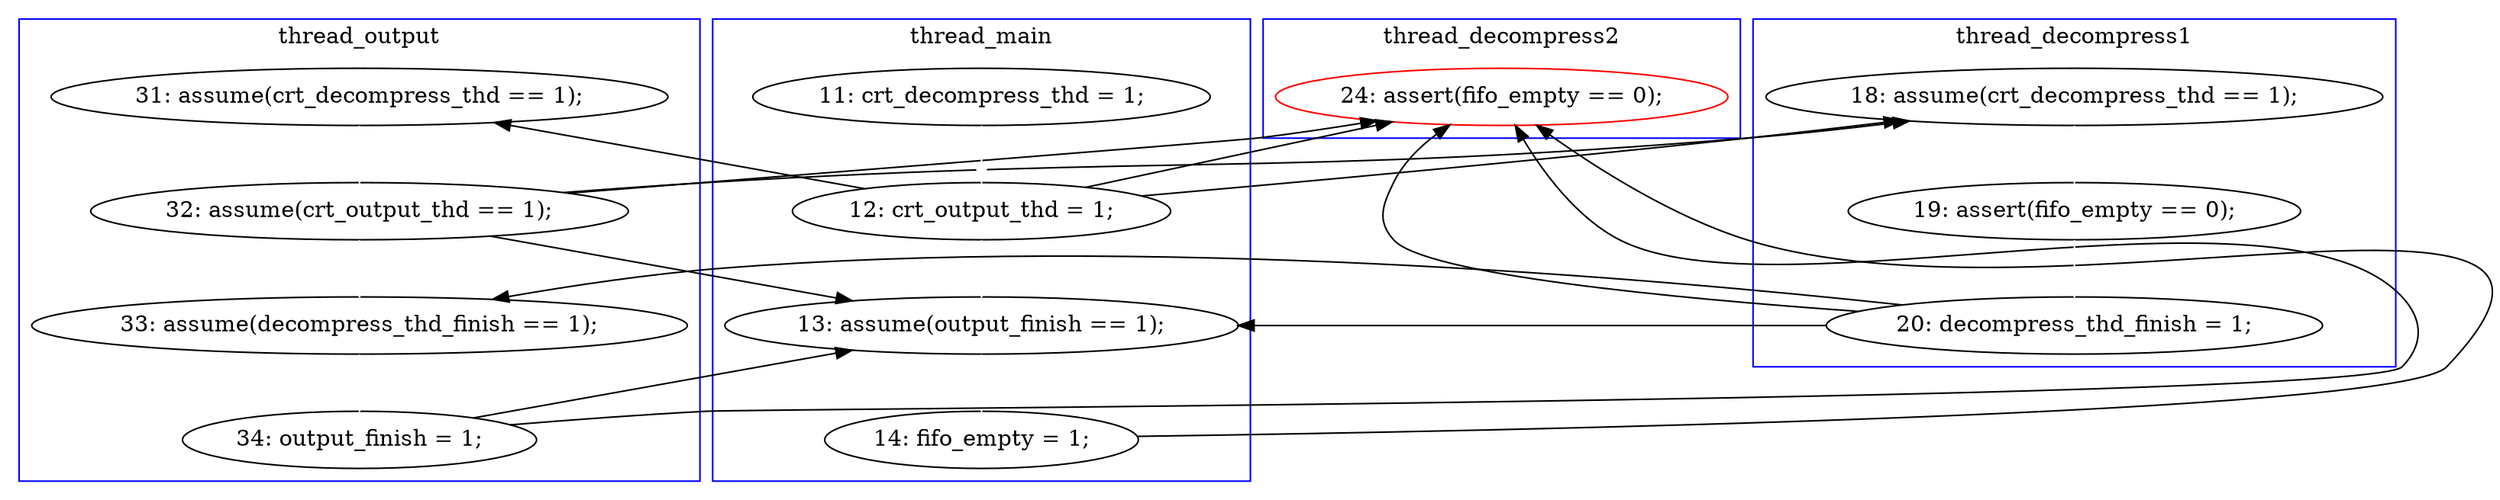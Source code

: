 digraph Counterexample {
	12 -> 14 [color = white, style = solid]
	10 -> 12 [color = black, style = solid, constraint = false]
	17 -> 23 [color = black, style = solid, constraint = false]
	14 -> 23 [color = black, style = solid, constraint = false]
	10 -> 32 [color = black, style = solid, constraint = false]
	14 -> 15 [color = black, style = solid, constraint = false]
	20 -> 23 [color = black, style = solid, constraint = false]
	25 -> 32 [color = black, style = solid, constraint = false]
	17 -> 32 [color = black, style = solid, constraint = false]
	19 -> 20 [color = white, style = solid]
	16 -> 17 [color = white, style = solid]
	14 -> 32 [color = black, style = solid, constraint = false]
	20 -> 32 [color = black, style = solid, constraint = false]
	15 -> 16 [color = white, style = solid]
	23 -> 25 [color = white, style = solid]
	17 -> 19 [color = black, style = solid, constraint = false]
	10 -> 23 [color = white, style = solid]
	9 -> 10 [color = white, style = solid]
	10 -> 15 [color = black, style = solid, constraint = false]
	14 -> 19 [color = white, style = solid]
	subgraph cluster1 {
		label = thread_main
		color = blue
		23  [label = "13: assume(output_finish == 1);"]
		9  [label = "11: crt_decompress_thd = 1;"]
		10  [label = "12: crt_output_thd = 1;"]
		25  [label = "14: fifo_empty = 1;"]
	}
	subgraph cluster3 {
		label = thread_decompress2
		color = blue
		32  [label = "24: assert(fifo_empty == 0);", color = red]
	}
	subgraph cluster2 {
		label = thread_decompress1
		color = blue
		15  [label = "18: assume(crt_decompress_thd == 1);"]
		16  [label = "19: assert(fifo_empty == 0);"]
		17  [label = "20: decompress_thd_finish = 1;"]
	}
	subgraph cluster4 {
		label = thread_output
		color = blue
		14  [label = "32: assume(crt_output_thd == 1);"]
		19  [label = "33: assume(decompress_thd_finish == 1);"]
		20  [label = "34: output_finish = 1;"]
		12  [label = "31: assume(crt_decompress_thd == 1);"]
	}
}